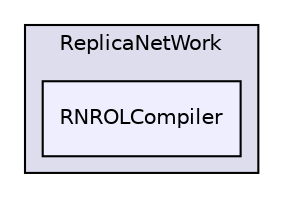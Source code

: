 digraph "RNROLCompiler" {
  compound=true
  node [ fontsize="10", fontname="Helvetica"];
  edge [ labelfontsize="10", labelfontname="Helvetica"];
  subgraph clusterdir_aef0490a20352b28c05403be9f6bb4e5 {
    graph [ bgcolor="#ddddee", pencolor="black", label="ReplicaNetWork" fontname="Helvetica", fontsize="10", URL="dir_aef0490a20352b28c05403be9f6bb4e5.html"]
  dir_8ecd172a41e41bef4d28448fb1c95453 [shape=box, label="RNROLCompiler", style="filled", fillcolor="#eeeeff", pencolor="black", URL="dir_8ecd172a41e41bef4d28448fb1c95453.html"];
  }
}
